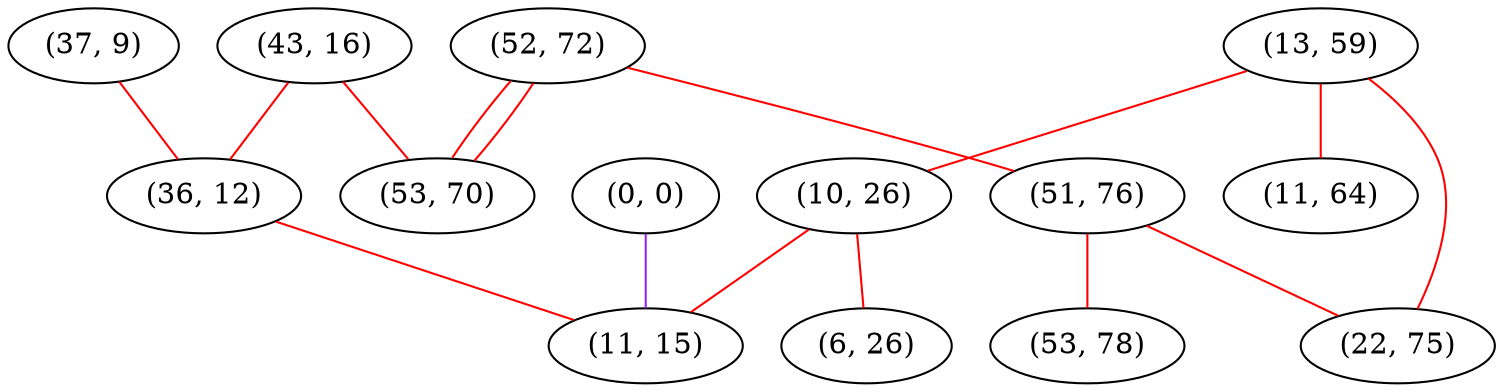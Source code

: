 graph "" {
"(43, 16)";
"(37, 9)";
"(0, 0)";
"(52, 72)";
"(13, 59)";
"(11, 64)";
"(53, 70)";
"(36, 12)";
"(51, 76)";
"(10, 26)";
"(22, 75)";
"(11, 15)";
"(53, 78)";
"(6, 26)";
"(43, 16)" -- "(53, 70)"  [color=red, key=0, weight=1];
"(43, 16)" -- "(36, 12)"  [color=red, key=0, weight=1];
"(37, 9)" -- "(36, 12)"  [color=red, key=0, weight=1];
"(0, 0)" -- "(11, 15)"  [color=purple, key=0, weight=4];
"(52, 72)" -- "(53, 70)"  [color=red, key=0, weight=1];
"(52, 72)" -- "(53, 70)"  [color=red, key=1, weight=1];
"(52, 72)" -- "(51, 76)"  [color=red, key=0, weight=1];
"(13, 59)" -- "(11, 64)"  [color=red, key=0, weight=1];
"(13, 59)" -- "(22, 75)"  [color=red, key=0, weight=1];
"(13, 59)" -- "(10, 26)"  [color=red, key=0, weight=1];
"(36, 12)" -- "(11, 15)"  [color=red, key=0, weight=1];
"(51, 76)" -- "(22, 75)"  [color=red, key=0, weight=1];
"(51, 76)" -- "(53, 78)"  [color=red, key=0, weight=1];
"(10, 26)" -- "(11, 15)"  [color=red, key=0, weight=1];
"(10, 26)" -- "(6, 26)"  [color=red, key=0, weight=1];
}
